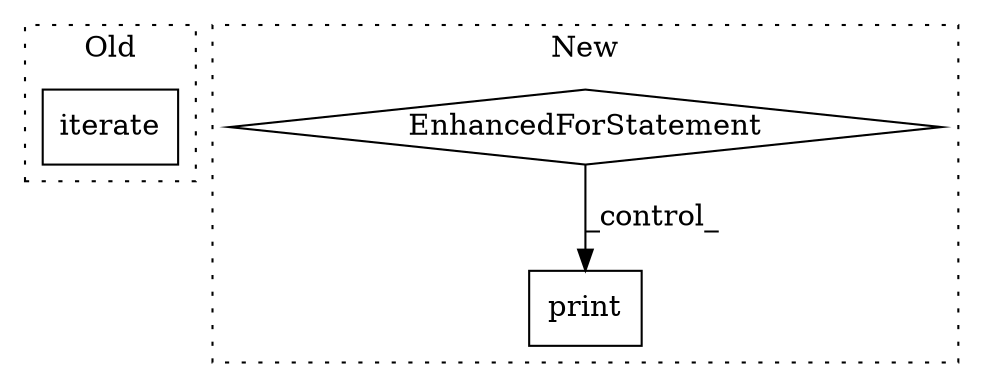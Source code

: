 digraph G {
subgraph cluster0 {
1 [label="iterate" a="32" s="941" l="9" shape="box"];
label = "Old";
style="dotted";
}
subgraph cluster1 {
2 [label="print" a="32" s="1098,1108" l="6,1" shape="box"];
3 [label="EnhancedForStatement" a="70" s="998,1086" l="57,2" shape="diamond"];
label = "New";
style="dotted";
}
3 -> 2 [label="_control_"];
}